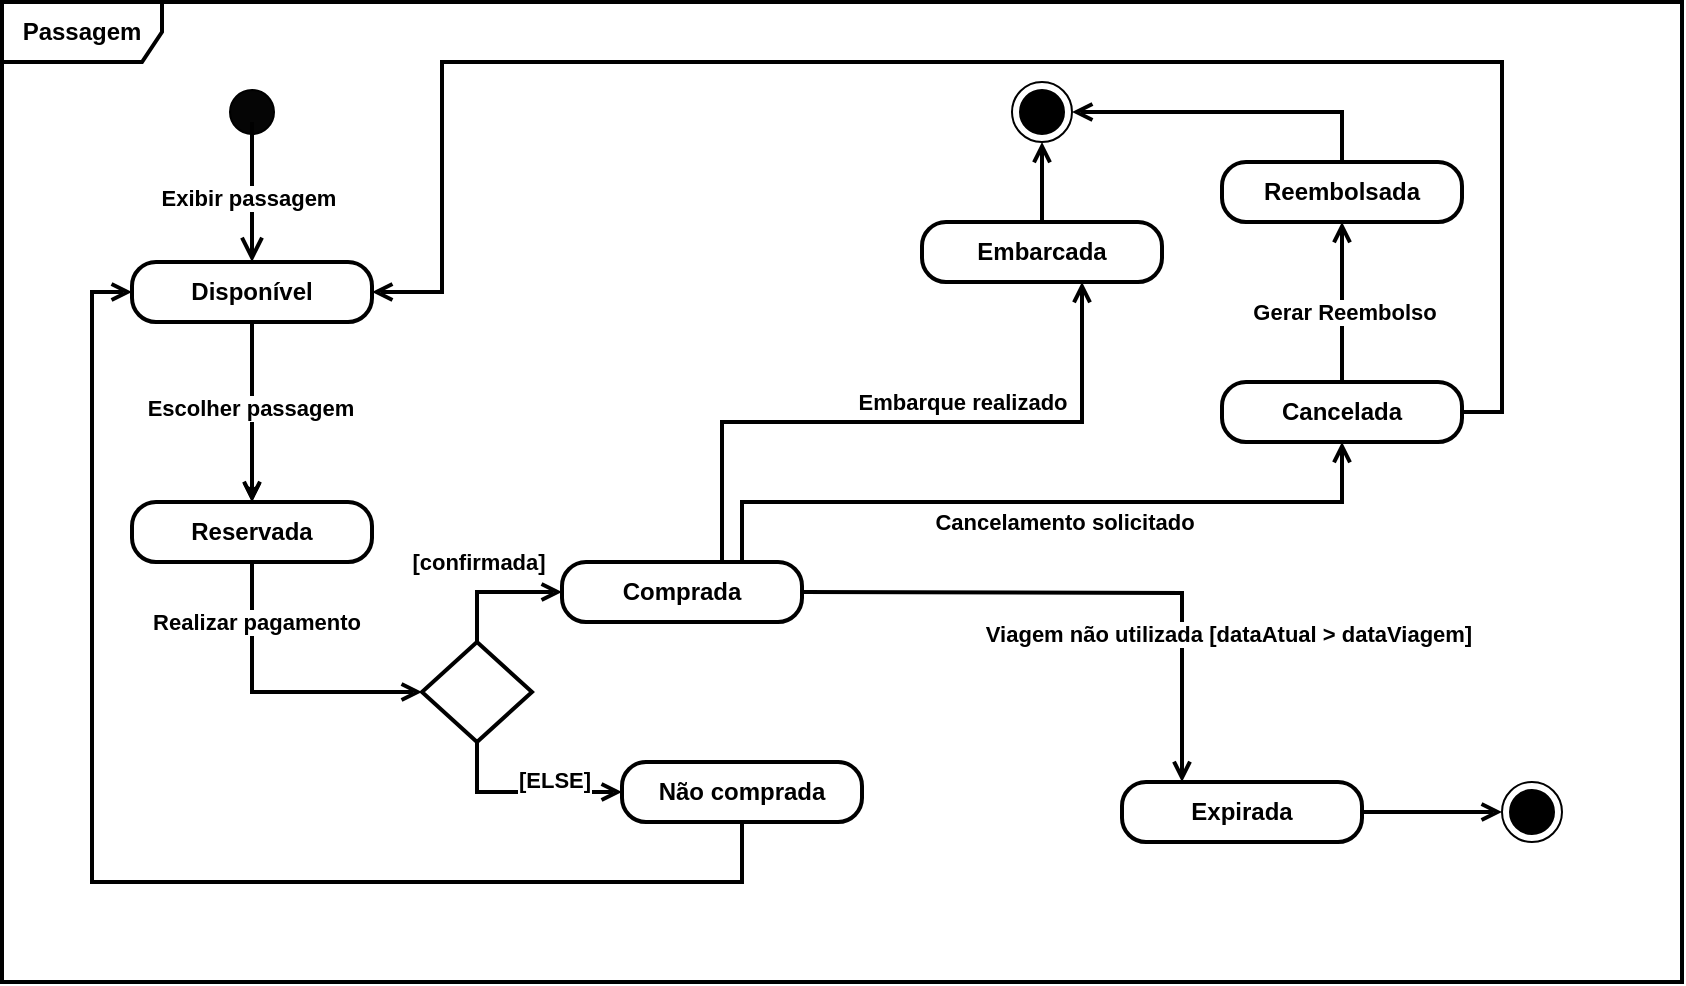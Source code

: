<mxfile version="27.1.4">
  <diagram name="Página-1" id="EDdMK1Mbcw9vsuio8BU2">
    <mxGraphModel grid="1" page="0" gridSize="10" guides="1" tooltips="1" connect="1" arrows="1" fold="1" pageScale="1" pageWidth="827" pageHeight="1169" background="none" math="0" shadow="0">
      <root>
        <mxCell id="0" />
        <mxCell id="1" parent="0" />
        <mxCell id="Xg5P-GaWn14LdFYlYYUh-1" value="" style="ellipse;html=1;shape=startState;fillColor=light-dark(#050505, #ededed);fontStyle=1" vertex="1" parent="1">
          <mxGeometry x="70" y="60" width="30" height="30" as="geometry" />
        </mxCell>
        <mxCell id="Xg5P-GaWn14LdFYlYYUh-2" value="" style="edgeStyle=orthogonalEdgeStyle;html=1;verticalAlign=bottom;endArrow=open;endSize=8;rounded=0;fontStyle=1;endFill=0;strokeWidth=2;" edge="1" parent="1">
          <mxGeometry relative="1" as="geometry">
            <mxPoint x="85" y="150" as="targetPoint" />
            <mxPoint x="85" y="80" as="sourcePoint" />
          </mxGeometry>
        </mxCell>
        <mxCell id="Xg5P-GaWn14LdFYlYYUh-4" value="Exibir passagem" style="edgeLabel;html=1;align=center;verticalAlign=middle;resizable=0;points=[];fontStyle=1" vertex="1" connectable="0" parent="Xg5P-GaWn14LdFYlYYUh-2">
          <mxGeometry x="0.075" y="-2" relative="1" as="geometry">
            <mxPoint as="offset" />
          </mxGeometry>
        </mxCell>
        <mxCell id="Xg5P-GaWn14LdFYlYYUh-3" value="Passagem" style="shape=umlFrame;whiteSpace=wrap;html=1;pointerEvents=0;width=80;height=30;fontStyle=1;strokeWidth=2;" vertex="1" parent="1">
          <mxGeometry x="-40" y="20" width="840" height="490" as="geometry" />
        </mxCell>
        <mxCell id="Xg5P-GaWn14LdFYlYYUh-9" style="edgeStyle=orthogonalEdgeStyle;rounded=0;orthogonalLoop=1;jettySize=auto;html=1;exitX=0.5;exitY=1;exitDx=0;exitDy=0;fontStyle=1" edge="1" parent="1" source="Xg5P-GaWn14LdFYlYYUh-5" target="Xg5P-GaWn14LdFYlYYUh-8">
          <mxGeometry relative="1" as="geometry" />
        </mxCell>
        <mxCell id="Xg5P-GaWn14LdFYlYYUh-12" value="" style="edgeStyle=orthogonalEdgeStyle;rounded=0;orthogonalLoop=1;jettySize=auto;html=1;fontStyle=1;endArrow=open;endFill=0;strokeWidth=2;" edge="1" parent="1" source="Xg5P-GaWn14LdFYlYYUh-5" target="Xg5P-GaWn14LdFYlYYUh-8">
          <mxGeometry relative="1" as="geometry" />
        </mxCell>
        <mxCell id="Xg5P-GaWn14LdFYlYYUh-13" value="Escolher passagem" style="edgeLabel;html=1;align=center;verticalAlign=middle;resizable=0;points=[];fontStyle=1" vertex="1" connectable="0" parent="Xg5P-GaWn14LdFYlYYUh-12">
          <mxGeometry x="-0.044" y="-1" relative="1" as="geometry">
            <mxPoint as="offset" />
          </mxGeometry>
        </mxCell>
        <mxCell id="Xg5P-GaWn14LdFYlYYUh-5" value="&lt;b&gt;Disponível&lt;/b&gt;" style="rounded=1;whiteSpace=wrap;html=1;arcSize=40;strokeWidth=2;" vertex="1" parent="1">
          <mxGeometry x="25" y="150" width="120" height="30" as="geometry" />
        </mxCell>
        <mxCell id="Xg5P-GaWn14LdFYlYYUh-14" style="edgeStyle=orthogonalEdgeStyle;rounded=0;orthogonalLoop=1;jettySize=auto;html=1;exitX=0.5;exitY=1;exitDx=0;exitDy=0;entryX=0;entryY=0.5;entryDx=0;entryDy=0;fontStyle=1;endArrow=open;endFill=0;strokeWidth=2;" edge="1" parent="1" source="Xg5P-GaWn14LdFYlYYUh-8" target="Xg5P-GaWn14LdFYlYYUh-15">
          <mxGeometry relative="1" as="geometry" />
        </mxCell>
        <mxCell id="Xg5P-GaWn14LdFYlYYUh-21" value="Realizar pagamento" style="edgeLabel;html=1;align=center;verticalAlign=middle;resizable=0;points=[];fontStyle=1" vertex="1" connectable="0" parent="Xg5P-GaWn14LdFYlYYUh-14">
          <mxGeometry x="-0.6" y="2" relative="1" as="geometry">
            <mxPoint as="offset" />
          </mxGeometry>
        </mxCell>
        <mxCell id="Xg5P-GaWn14LdFYlYYUh-8" value="&lt;b&gt;Reservada&lt;/b&gt;" style="rounded=1;whiteSpace=wrap;html=1;arcSize=40;strokeWidth=2;" vertex="1" parent="1">
          <mxGeometry x="25" y="270" width="120" height="30" as="geometry" />
        </mxCell>
        <mxCell id="Xg5P-GaWn14LdFYlYYUh-16" style="edgeStyle=orthogonalEdgeStyle;rounded=0;orthogonalLoop=1;jettySize=auto;html=1;exitX=0.5;exitY=0;exitDx=0;exitDy=0;entryX=0;entryY=0.5;entryDx=0;entryDy=0;fontStyle=1;endArrow=open;endFill=0;strokeWidth=2;" edge="1" parent="1" source="Xg5P-GaWn14LdFYlYYUh-15" target="Xg5P-GaWn14LdFYlYYUh-17">
          <mxGeometry relative="1" as="geometry" />
        </mxCell>
        <mxCell id="Rbumx0QtkztcrOYKuKKP-1" value="[confirmada]" style="edgeLabel;html=1;align=center;verticalAlign=middle;resizable=0;points=[];fontSize=11;fontStyle=1" vertex="1" connectable="0" parent="Xg5P-GaWn14LdFYlYYUh-16">
          <mxGeometry x="0.33" y="-1" relative="1" as="geometry">
            <mxPoint x="-20" y="-16" as="offset" />
          </mxGeometry>
        </mxCell>
        <mxCell id="Xg5P-GaWn14LdFYlYYUh-19" style="edgeStyle=orthogonalEdgeStyle;rounded=0;orthogonalLoop=1;jettySize=auto;html=1;exitX=0.5;exitY=1;exitDx=0;exitDy=0;entryX=0;entryY=0.5;entryDx=0;entryDy=0;fontStyle=1;endArrow=open;endFill=0;strokeWidth=2;" edge="1" parent="1" source="Xg5P-GaWn14LdFYlYYUh-15" target="Xg5P-GaWn14LdFYlYYUh-18">
          <mxGeometry relative="1" as="geometry" />
        </mxCell>
        <mxCell id="Rbumx0QtkztcrOYKuKKP-3" value="&lt;b&gt;[ELSE]&lt;/b&gt;&lt;div&gt;&lt;br&gt;&lt;/div&gt;" style="edgeLabel;html=1;align=center;verticalAlign=middle;resizable=0;points=[];" connectable="0" vertex="1" parent="Xg5P-GaWn14LdFYlYYUh-19">
          <mxGeometry x="0.295" y="-1" relative="1" as="geometry">
            <mxPoint as="offset" />
          </mxGeometry>
        </mxCell>
        <mxCell id="Xg5P-GaWn14LdFYlYYUh-15" value="" style="rhombus;whiteSpace=wrap;html=1;fontStyle=1;strokeWidth=2;" vertex="1" parent="1">
          <mxGeometry x="170" y="340" width="55" height="50" as="geometry" />
        </mxCell>
        <mxCell id="Xg5P-GaWn14LdFYlYYUh-23" style="edgeStyle=orthogonalEdgeStyle;rounded=0;orthogonalLoop=1;jettySize=auto;html=1;exitX=0.5;exitY=0;exitDx=0;exitDy=0;entryX=0.5;entryY=1;entryDx=0;entryDy=0;fontStyle=1;endArrow=open;endFill=0;strokeWidth=2;" edge="1" parent="1">
          <mxGeometry relative="1" as="geometry">
            <mxPoint x="500" y="160" as="targetPoint" />
            <Array as="points">
              <mxPoint x="320" y="230" />
              <mxPoint x="500" y="230" />
            </Array>
            <mxPoint x="320" y="300" as="sourcePoint" />
          </mxGeometry>
        </mxCell>
        <mxCell id="Xg5P-GaWn14LdFYlYYUh-32" value="Embarque realizado" style="edgeLabel;html=1;align=center;verticalAlign=middle;resizable=0;points=[];fontStyle=1" vertex="1" connectable="0" parent="Xg5P-GaWn14LdFYlYYUh-23">
          <mxGeometry x="-0.013" y="-2" relative="1" as="geometry">
            <mxPoint x="32" y="-12" as="offset" />
          </mxGeometry>
        </mxCell>
        <mxCell id="Xg5P-GaWn14LdFYlYYUh-26" style="edgeStyle=orthogonalEdgeStyle;rounded=0;orthogonalLoop=1;jettySize=auto;html=1;exitX=1;exitY=0.5;exitDx=0;exitDy=0;entryX=0.25;entryY=0;entryDx=0;entryDy=0;fontStyle=1;endArrow=open;endFill=0;strokeWidth=2;" edge="1" parent="1" target="Xg5P-GaWn14LdFYlYYUh-27">
          <mxGeometry relative="1" as="geometry">
            <mxPoint x="360" y="315" as="sourcePoint" />
            <mxPoint x="600" y="400" as="targetPoint" />
          </mxGeometry>
        </mxCell>
        <mxCell id="Xg5P-GaWn14LdFYlYYUh-30" value="Viagem não utilizada [dataAtual &amp;gt; dataViagem]" style="edgeLabel;html=1;align=center;verticalAlign=middle;resizable=0;points=[];fontStyle=1" vertex="1" connectable="0" parent="Xg5P-GaWn14LdFYlYYUh-26">
          <mxGeometry x="-0.024" y="-1" relative="1" as="geometry">
            <mxPoint x="74" y="19" as="offset" />
          </mxGeometry>
        </mxCell>
        <mxCell id="Xg5P-GaWn14LdFYlYYUh-28" style="edgeStyle=orthogonalEdgeStyle;rounded=0;orthogonalLoop=1;jettySize=auto;html=1;exitX=0.75;exitY=0;exitDx=0;exitDy=0;entryX=0.5;entryY=1;entryDx=0;entryDy=0;fontStyle=1;endArrow=open;endFill=0;strokeWidth=2;" edge="1" parent="1" source="Xg5P-GaWn14LdFYlYYUh-17" target="Xg5P-GaWn14LdFYlYYUh-29">
          <mxGeometry relative="1" as="geometry" />
        </mxCell>
        <mxCell id="Xg5P-GaWn14LdFYlYYUh-31" value="Cancelamento solicitado" style="edgeLabel;html=1;align=center;verticalAlign=middle;resizable=0;points=[];fontStyle=1" vertex="1" connectable="0" parent="Xg5P-GaWn14LdFYlYYUh-28">
          <mxGeometry x="0.013" y="1" relative="1" as="geometry">
            <mxPoint x="8" y="11" as="offset" />
          </mxGeometry>
        </mxCell>
        <mxCell id="Xg5P-GaWn14LdFYlYYUh-17" value="&lt;b&gt;Comprada&lt;/b&gt;" style="rounded=1;whiteSpace=wrap;html=1;arcSize=40;strokeWidth=2;" vertex="1" parent="1">
          <mxGeometry x="240" y="300" width="120" height="30" as="geometry" />
        </mxCell>
        <mxCell id="Xg5P-GaWn14LdFYlYYUh-22" style="edgeStyle=orthogonalEdgeStyle;rounded=0;orthogonalLoop=1;jettySize=auto;html=1;exitX=0.5;exitY=1;exitDx=0;exitDy=0;entryX=0;entryY=0.5;entryDx=0;entryDy=0;fontStyle=1;endArrow=open;endFill=0;strokeWidth=2;" edge="1" parent="1" source="Xg5P-GaWn14LdFYlYYUh-18" target="Xg5P-GaWn14LdFYlYYUh-5">
          <mxGeometry relative="1" as="geometry">
            <Array as="points">
              <mxPoint x="330" y="460" />
              <mxPoint x="5" y="460" />
              <mxPoint x="5" y="165" />
            </Array>
          </mxGeometry>
        </mxCell>
        <mxCell id="Xg5P-GaWn14LdFYlYYUh-18" value="&lt;b&gt;Não comprada&lt;/b&gt;" style="rounded=1;whiteSpace=wrap;html=1;arcSize=40;strokeWidth=2;" vertex="1" parent="1">
          <mxGeometry x="270" y="400" width="120" height="30" as="geometry" />
        </mxCell>
        <mxCell id="Xg5P-GaWn14LdFYlYYUh-35" style="edgeStyle=orthogonalEdgeStyle;rounded=0;orthogonalLoop=1;jettySize=auto;html=1;exitX=0.5;exitY=0;exitDx=0;exitDy=0;entryX=0.5;entryY=1;entryDx=0;entryDy=0;fontStyle=1;endArrow=open;endFill=0;strokeWidth=2;" edge="1" parent="1" source="Xg5P-GaWn14LdFYlYYUh-24" target="tuX4QbTcKch-1cCoJFtz-1">
          <mxGeometry relative="1" as="geometry">
            <mxPoint x="300" y="110" as="targetPoint" />
          </mxGeometry>
        </mxCell>
        <mxCell id="Xg5P-GaWn14LdFYlYYUh-24" value="&lt;b&gt;Embarcada&lt;/b&gt;" style="rounded=1;whiteSpace=wrap;html=1;arcSize=40;strokeWidth=2;" vertex="1" parent="1">
          <mxGeometry x="420" y="130" width="120" height="30" as="geometry" />
        </mxCell>
        <mxCell id="Xg5P-GaWn14LdFYlYYUh-37" style="edgeStyle=orthogonalEdgeStyle;rounded=0;orthogonalLoop=1;jettySize=auto;html=1;exitX=1;exitY=0.5;exitDx=0;exitDy=0;entryX=0;entryY=0.5;entryDx=0;entryDy=0;entryPerimeter=0;fontStyle=1;endArrow=open;endFill=0;strokeWidth=2;" edge="1" parent="1" source="Xg5P-GaWn14LdFYlYYUh-27" target="tuX4QbTcKch-1cCoJFtz-3">
          <mxGeometry relative="1" as="geometry">
            <mxPoint x="720" y="405" as="targetPoint" />
          </mxGeometry>
        </mxCell>
        <mxCell id="Xg5P-GaWn14LdFYlYYUh-27" value="&lt;b&gt;Expirada&lt;/b&gt;" style="rounded=1;whiteSpace=wrap;html=1;arcSize=40;strokeWidth=2;" vertex="1" parent="1">
          <mxGeometry x="520" y="410" width="120" height="30" as="geometry" />
        </mxCell>
        <mxCell id="Xg5P-GaWn14LdFYlYYUh-38" style="edgeStyle=orthogonalEdgeStyle;rounded=0;orthogonalLoop=1;jettySize=auto;html=1;exitX=0.5;exitY=0;exitDx=0;exitDy=0;entryX=0.5;entryY=1;entryDx=0;entryDy=0;fontStyle=1;endArrow=open;endFill=0;strokeWidth=2;" edge="1" parent="1" source="Xg5P-GaWn14LdFYlYYUh-29" target="Xg5P-GaWn14LdFYlYYUh-33">
          <mxGeometry relative="1" as="geometry" />
        </mxCell>
        <mxCell id="Xg5P-GaWn14LdFYlYYUh-39" value="Gerar Reembolso" style="edgeLabel;html=1;align=center;verticalAlign=middle;resizable=0;points=[];fontStyle=1" vertex="1" connectable="0" parent="Xg5P-GaWn14LdFYlYYUh-38">
          <mxGeometry x="-0.109" y="-1" relative="1" as="geometry">
            <mxPoint as="offset" />
          </mxGeometry>
        </mxCell>
        <mxCell id="Xg5P-GaWn14LdFYlYYUh-41" style="edgeStyle=orthogonalEdgeStyle;rounded=0;orthogonalLoop=1;jettySize=auto;html=1;exitX=1;exitY=0.5;exitDx=0;exitDy=0;entryX=1;entryY=0.5;entryDx=0;entryDy=0;fontStyle=1;endArrow=open;endFill=0;strokeWidth=2;" edge="1" parent="1" source="Xg5P-GaWn14LdFYlYYUh-29" target="Xg5P-GaWn14LdFYlYYUh-5">
          <mxGeometry relative="1" as="geometry">
            <Array as="points">
              <mxPoint x="710" y="225" />
              <mxPoint x="710" y="50" />
              <mxPoint x="180" y="50" />
              <mxPoint x="180" y="165" />
            </Array>
          </mxGeometry>
        </mxCell>
        <mxCell id="Xg5P-GaWn14LdFYlYYUh-29" value="&lt;b&gt;Cancelada&lt;/b&gt;" style="rounded=1;whiteSpace=wrap;html=1;arcSize=40;strokeWidth=2;" vertex="1" parent="1">
          <mxGeometry x="570" y="210" width="120" height="30" as="geometry" />
        </mxCell>
        <mxCell id="Xg5P-GaWn14LdFYlYYUh-40" style="edgeStyle=orthogonalEdgeStyle;rounded=0;orthogonalLoop=1;jettySize=auto;html=1;exitX=0.5;exitY=0;exitDx=0;exitDy=0;entryX=1;entryY=0.5;entryDx=0;entryDy=0;fontStyle=1;endArrow=open;endFill=0;strokeWidth=2;" edge="1" parent="1" source="Xg5P-GaWn14LdFYlYYUh-33" target="tuX4QbTcKch-1cCoJFtz-1">
          <mxGeometry relative="1" as="geometry">
            <mxPoint x="315" y="95" as="targetPoint" />
          </mxGeometry>
        </mxCell>
        <mxCell id="Xg5P-GaWn14LdFYlYYUh-33" value="&lt;b&gt;Reembolsada&lt;/b&gt;" style="rounded=1;whiteSpace=wrap;html=1;arcSize=40;strokeWidth=2;" vertex="1" parent="1">
          <mxGeometry x="570" y="100" width="120" height="30" as="geometry" />
        </mxCell>
        <mxCell id="tuX4QbTcKch-1cCoJFtz-1" value="" style="ellipse;html=1;shape=endState;gradientColor=none;fillColor=light-dark(default, #050505);fontStyle=1" vertex="1" parent="1">
          <mxGeometry x="465" y="60" width="30" height="30" as="geometry" />
        </mxCell>
        <mxCell id="tuX4QbTcKch-1cCoJFtz-3" value="" style="ellipse;html=1;shape=endState;fillColor=light-dark(#000000,#000000);fontStyle=1" vertex="1" parent="1">
          <mxGeometry x="710" y="410" width="30" height="30" as="geometry" />
        </mxCell>
      </root>
    </mxGraphModel>
  </diagram>
</mxfile>
